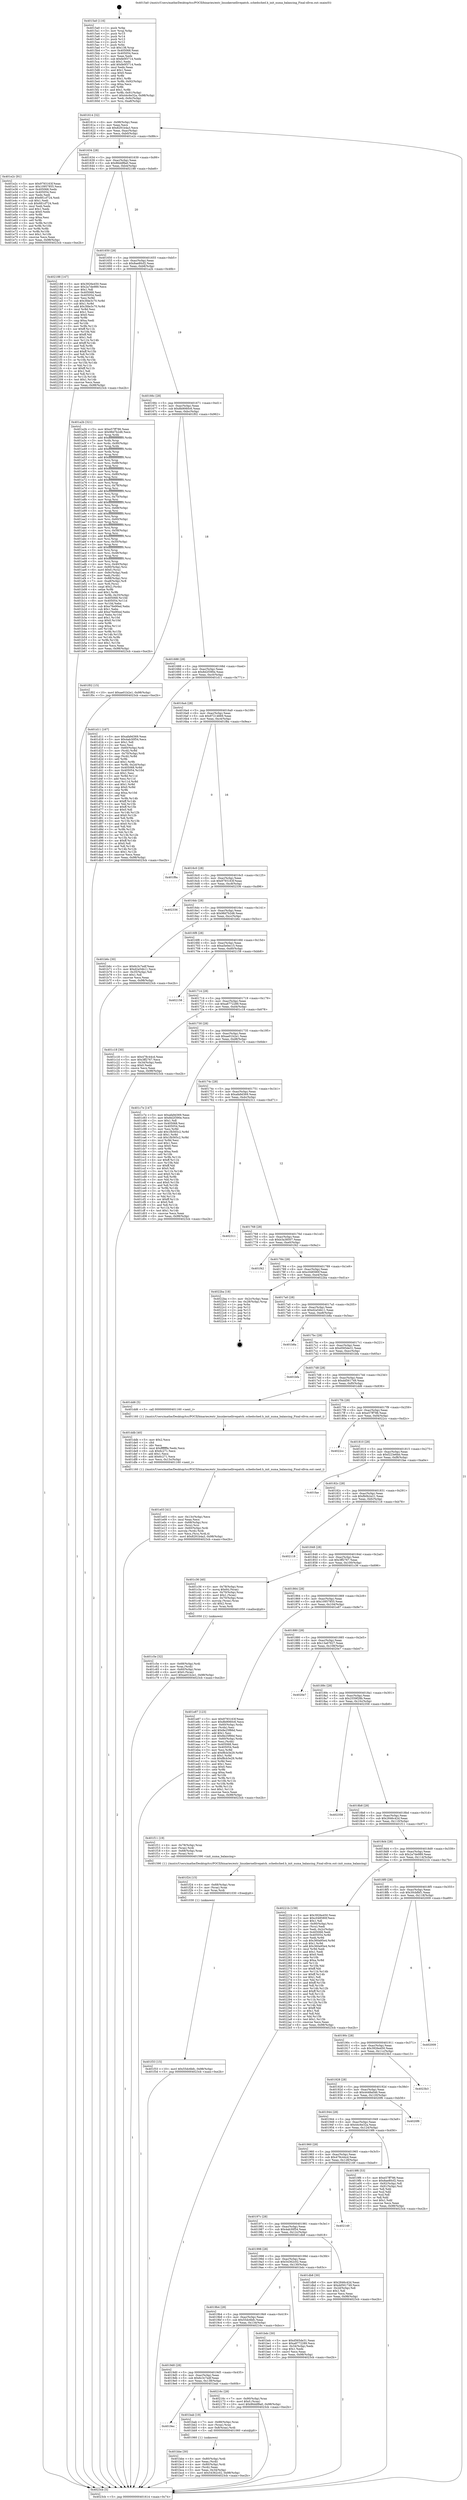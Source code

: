digraph "0x4015a0" {
  label = "0x4015a0 (/mnt/c/Users/mathe/Desktop/tcc/POCII/binaries/extr_linuxkernellivepatch..schedsched.h_init_numa_balancing_Final-ollvm.out::main(0))"
  labelloc = "t"
  node[shape=record]

  Entry [label="",width=0.3,height=0.3,shape=circle,fillcolor=black,style=filled]
  "0x401614" [label="{
     0x401614 [32]\l
     | [instrs]\l
     &nbsp;&nbsp;0x401614 \<+6\>: mov -0x98(%rbp),%eax\l
     &nbsp;&nbsp;0x40161a \<+2\>: mov %eax,%ecx\l
     &nbsp;&nbsp;0x40161c \<+6\>: sub $0x8291b4a3,%ecx\l
     &nbsp;&nbsp;0x401622 \<+6\>: mov %eax,-0xac(%rbp)\l
     &nbsp;&nbsp;0x401628 \<+6\>: mov %ecx,-0xb0(%rbp)\l
     &nbsp;&nbsp;0x40162e \<+6\>: je 0000000000401e2c \<main+0x88c\>\l
  }"]
  "0x401e2c" [label="{
     0x401e2c [91]\l
     | [instrs]\l
     &nbsp;&nbsp;0x401e2c \<+5\>: mov $0x9793163f,%eax\l
     &nbsp;&nbsp;0x401e31 \<+5\>: mov $0x10957855,%ecx\l
     &nbsp;&nbsp;0x401e36 \<+7\>: mov 0x405068,%edx\l
     &nbsp;&nbsp;0x401e3d \<+7\>: mov 0x405054,%esi\l
     &nbsp;&nbsp;0x401e44 \<+2\>: mov %edx,%edi\l
     &nbsp;&nbsp;0x401e46 \<+6\>: add $0x681cf724,%edi\l
     &nbsp;&nbsp;0x401e4c \<+3\>: sub $0x1,%edi\l
     &nbsp;&nbsp;0x401e4f \<+6\>: sub $0x681cf724,%edi\l
     &nbsp;&nbsp;0x401e55 \<+3\>: imul %edi,%edx\l
     &nbsp;&nbsp;0x401e58 \<+3\>: and $0x1,%edx\l
     &nbsp;&nbsp;0x401e5b \<+3\>: cmp $0x0,%edx\l
     &nbsp;&nbsp;0x401e5e \<+4\>: sete %r8b\l
     &nbsp;&nbsp;0x401e62 \<+3\>: cmp $0xa,%esi\l
     &nbsp;&nbsp;0x401e65 \<+4\>: setl %r9b\l
     &nbsp;&nbsp;0x401e69 \<+3\>: mov %r8b,%r10b\l
     &nbsp;&nbsp;0x401e6c \<+3\>: and %r9b,%r10b\l
     &nbsp;&nbsp;0x401e6f \<+3\>: xor %r9b,%r8b\l
     &nbsp;&nbsp;0x401e72 \<+3\>: or %r8b,%r10b\l
     &nbsp;&nbsp;0x401e75 \<+4\>: test $0x1,%r10b\l
     &nbsp;&nbsp;0x401e79 \<+3\>: cmovne %ecx,%eax\l
     &nbsp;&nbsp;0x401e7c \<+6\>: mov %eax,-0x98(%rbp)\l
     &nbsp;&nbsp;0x401e82 \<+5\>: jmp 00000000004023cb \<main+0xe2b\>\l
  }"]
  "0x401634" [label="{
     0x401634 [28]\l
     | [instrs]\l
     &nbsp;&nbsp;0x401634 \<+5\>: jmp 0000000000401639 \<main+0x99\>\l
     &nbsp;&nbsp;0x401639 \<+6\>: mov -0xac(%rbp),%eax\l
     &nbsp;&nbsp;0x40163f \<+5\>: sub $0x86ddf8a0,%eax\l
     &nbsp;&nbsp;0x401644 \<+6\>: mov %eax,-0xb4(%rbp)\l
     &nbsp;&nbsp;0x40164a \<+6\>: je 0000000000402188 \<main+0xbe8\>\l
  }"]
  Exit [label="",width=0.3,height=0.3,shape=circle,fillcolor=black,style=filled,peripheries=2]
  "0x402188" [label="{
     0x402188 [147]\l
     | [instrs]\l
     &nbsp;&nbsp;0x402188 \<+5\>: mov $0x3926e450,%eax\l
     &nbsp;&nbsp;0x40218d \<+5\>: mov $0x2a7de989,%ecx\l
     &nbsp;&nbsp;0x402192 \<+2\>: mov $0x1,%dl\l
     &nbsp;&nbsp;0x402194 \<+7\>: mov 0x405068,%esi\l
     &nbsp;&nbsp;0x40219b \<+7\>: mov 0x405054,%edi\l
     &nbsp;&nbsp;0x4021a2 \<+3\>: mov %esi,%r8d\l
     &nbsp;&nbsp;0x4021a5 \<+7\>: sub $0x3fde3c70,%r8d\l
     &nbsp;&nbsp;0x4021ac \<+4\>: sub $0x1,%r8d\l
     &nbsp;&nbsp;0x4021b0 \<+7\>: add $0x3fde3c70,%r8d\l
     &nbsp;&nbsp;0x4021b7 \<+4\>: imul %r8d,%esi\l
     &nbsp;&nbsp;0x4021bb \<+3\>: and $0x1,%esi\l
     &nbsp;&nbsp;0x4021be \<+3\>: cmp $0x0,%esi\l
     &nbsp;&nbsp;0x4021c1 \<+4\>: sete %r9b\l
     &nbsp;&nbsp;0x4021c5 \<+3\>: cmp $0xa,%edi\l
     &nbsp;&nbsp;0x4021c8 \<+4\>: setl %r10b\l
     &nbsp;&nbsp;0x4021cc \<+3\>: mov %r9b,%r11b\l
     &nbsp;&nbsp;0x4021cf \<+4\>: xor $0xff,%r11b\l
     &nbsp;&nbsp;0x4021d3 \<+3\>: mov %r10b,%bl\l
     &nbsp;&nbsp;0x4021d6 \<+3\>: xor $0xff,%bl\l
     &nbsp;&nbsp;0x4021d9 \<+3\>: xor $0x1,%dl\l
     &nbsp;&nbsp;0x4021dc \<+3\>: mov %r11b,%r14b\l
     &nbsp;&nbsp;0x4021df \<+4\>: and $0xff,%r14b\l
     &nbsp;&nbsp;0x4021e3 \<+3\>: and %dl,%r9b\l
     &nbsp;&nbsp;0x4021e6 \<+3\>: mov %bl,%r15b\l
     &nbsp;&nbsp;0x4021e9 \<+4\>: and $0xff,%r15b\l
     &nbsp;&nbsp;0x4021ed \<+3\>: and %dl,%r10b\l
     &nbsp;&nbsp;0x4021f0 \<+3\>: or %r9b,%r14b\l
     &nbsp;&nbsp;0x4021f3 \<+3\>: or %r10b,%r15b\l
     &nbsp;&nbsp;0x4021f6 \<+3\>: xor %r15b,%r14b\l
     &nbsp;&nbsp;0x4021f9 \<+3\>: or %bl,%r11b\l
     &nbsp;&nbsp;0x4021fc \<+4\>: xor $0xff,%r11b\l
     &nbsp;&nbsp;0x402200 \<+3\>: or $0x1,%dl\l
     &nbsp;&nbsp;0x402203 \<+3\>: and %dl,%r11b\l
     &nbsp;&nbsp;0x402206 \<+3\>: or %r11b,%r14b\l
     &nbsp;&nbsp;0x402209 \<+4\>: test $0x1,%r14b\l
     &nbsp;&nbsp;0x40220d \<+3\>: cmovne %ecx,%eax\l
     &nbsp;&nbsp;0x402210 \<+6\>: mov %eax,-0x98(%rbp)\l
     &nbsp;&nbsp;0x402216 \<+5\>: jmp 00000000004023cb \<main+0xe2b\>\l
  }"]
  "0x401650" [label="{
     0x401650 [28]\l
     | [instrs]\l
     &nbsp;&nbsp;0x401650 \<+5\>: jmp 0000000000401655 \<main+0xb5\>\l
     &nbsp;&nbsp;0x401655 \<+6\>: mov -0xac(%rbp),%eax\l
     &nbsp;&nbsp;0x40165b \<+5\>: sub $0x8ae80cf2,%eax\l
     &nbsp;&nbsp;0x401660 \<+6\>: mov %eax,-0xb8(%rbp)\l
     &nbsp;&nbsp;0x401666 \<+6\>: je 0000000000401a2b \<main+0x48b\>\l
  }"]
  "0x401f33" [label="{
     0x401f33 [15]\l
     | [instrs]\l
     &nbsp;&nbsp;0x401f33 \<+10\>: movl $0x55dc6bfc,-0x98(%rbp)\l
     &nbsp;&nbsp;0x401f3d \<+5\>: jmp 00000000004023cb \<main+0xe2b\>\l
  }"]
  "0x401a2b" [label="{
     0x401a2b [321]\l
     | [instrs]\l
     &nbsp;&nbsp;0x401a2b \<+5\>: mov $0xe57ff786,%eax\l
     &nbsp;&nbsp;0x401a30 \<+5\>: mov $0x98d7b2d6,%ecx\l
     &nbsp;&nbsp;0x401a35 \<+3\>: mov %rsp,%rdx\l
     &nbsp;&nbsp;0x401a38 \<+4\>: add $0xfffffffffffffff0,%rdx\l
     &nbsp;&nbsp;0x401a3c \<+3\>: mov %rdx,%rsp\l
     &nbsp;&nbsp;0x401a3f \<+7\>: mov %rdx,-0x90(%rbp)\l
     &nbsp;&nbsp;0x401a46 \<+3\>: mov %rsp,%rdx\l
     &nbsp;&nbsp;0x401a49 \<+4\>: add $0xfffffffffffffff0,%rdx\l
     &nbsp;&nbsp;0x401a4d \<+3\>: mov %rdx,%rsp\l
     &nbsp;&nbsp;0x401a50 \<+3\>: mov %rsp,%rsi\l
     &nbsp;&nbsp;0x401a53 \<+4\>: add $0xfffffffffffffff0,%rsi\l
     &nbsp;&nbsp;0x401a57 \<+3\>: mov %rsi,%rsp\l
     &nbsp;&nbsp;0x401a5a \<+7\>: mov %rsi,-0x88(%rbp)\l
     &nbsp;&nbsp;0x401a61 \<+3\>: mov %rsp,%rsi\l
     &nbsp;&nbsp;0x401a64 \<+4\>: add $0xfffffffffffffff0,%rsi\l
     &nbsp;&nbsp;0x401a68 \<+3\>: mov %rsi,%rsp\l
     &nbsp;&nbsp;0x401a6b \<+4\>: mov %rsi,-0x80(%rbp)\l
     &nbsp;&nbsp;0x401a6f \<+3\>: mov %rsp,%rsi\l
     &nbsp;&nbsp;0x401a72 \<+4\>: add $0xfffffffffffffff0,%rsi\l
     &nbsp;&nbsp;0x401a76 \<+3\>: mov %rsi,%rsp\l
     &nbsp;&nbsp;0x401a79 \<+4\>: mov %rsi,-0x78(%rbp)\l
     &nbsp;&nbsp;0x401a7d \<+3\>: mov %rsp,%rsi\l
     &nbsp;&nbsp;0x401a80 \<+4\>: add $0xfffffffffffffff0,%rsi\l
     &nbsp;&nbsp;0x401a84 \<+3\>: mov %rsi,%rsp\l
     &nbsp;&nbsp;0x401a87 \<+4\>: mov %rsi,-0x70(%rbp)\l
     &nbsp;&nbsp;0x401a8b \<+3\>: mov %rsp,%rsi\l
     &nbsp;&nbsp;0x401a8e \<+4\>: add $0xfffffffffffffff0,%rsi\l
     &nbsp;&nbsp;0x401a92 \<+3\>: mov %rsi,%rsp\l
     &nbsp;&nbsp;0x401a95 \<+4\>: mov %rsi,-0x68(%rbp)\l
     &nbsp;&nbsp;0x401a99 \<+3\>: mov %rsp,%rsi\l
     &nbsp;&nbsp;0x401a9c \<+4\>: add $0xfffffffffffffff0,%rsi\l
     &nbsp;&nbsp;0x401aa0 \<+3\>: mov %rsi,%rsp\l
     &nbsp;&nbsp;0x401aa3 \<+4\>: mov %rsi,-0x60(%rbp)\l
     &nbsp;&nbsp;0x401aa7 \<+3\>: mov %rsp,%rsi\l
     &nbsp;&nbsp;0x401aaa \<+4\>: add $0xfffffffffffffff0,%rsi\l
     &nbsp;&nbsp;0x401aae \<+3\>: mov %rsi,%rsp\l
     &nbsp;&nbsp;0x401ab1 \<+4\>: mov %rsi,-0x58(%rbp)\l
     &nbsp;&nbsp;0x401ab5 \<+3\>: mov %rsp,%rsi\l
     &nbsp;&nbsp;0x401ab8 \<+4\>: add $0xfffffffffffffff0,%rsi\l
     &nbsp;&nbsp;0x401abc \<+3\>: mov %rsi,%rsp\l
     &nbsp;&nbsp;0x401abf \<+4\>: mov %rsi,-0x50(%rbp)\l
     &nbsp;&nbsp;0x401ac3 \<+3\>: mov %rsp,%rsi\l
     &nbsp;&nbsp;0x401ac6 \<+4\>: add $0xfffffffffffffff0,%rsi\l
     &nbsp;&nbsp;0x401aca \<+3\>: mov %rsi,%rsp\l
     &nbsp;&nbsp;0x401acd \<+4\>: mov %rsi,-0x48(%rbp)\l
     &nbsp;&nbsp;0x401ad1 \<+3\>: mov %rsp,%rsi\l
     &nbsp;&nbsp;0x401ad4 \<+4\>: add $0xfffffffffffffff0,%rsi\l
     &nbsp;&nbsp;0x401ad8 \<+3\>: mov %rsi,%rsp\l
     &nbsp;&nbsp;0x401adb \<+4\>: mov %rsi,-0x40(%rbp)\l
     &nbsp;&nbsp;0x401adf \<+7\>: mov -0x90(%rbp),%rsi\l
     &nbsp;&nbsp;0x401ae6 \<+6\>: movl $0x0,(%rsi)\l
     &nbsp;&nbsp;0x401aec \<+6\>: mov -0x9c(%rbp),%edi\l
     &nbsp;&nbsp;0x401af2 \<+2\>: mov %edi,(%rdx)\l
     &nbsp;&nbsp;0x401af4 \<+7\>: mov -0x88(%rbp),%rsi\l
     &nbsp;&nbsp;0x401afb \<+7\>: mov -0xa8(%rbp),%r8\l
     &nbsp;&nbsp;0x401b02 \<+3\>: mov %r8,(%rsi)\l
     &nbsp;&nbsp;0x401b05 \<+3\>: cmpl $0x2,(%rdx)\l
     &nbsp;&nbsp;0x401b08 \<+4\>: setne %r9b\l
     &nbsp;&nbsp;0x401b0c \<+4\>: and $0x1,%r9b\l
     &nbsp;&nbsp;0x401b10 \<+4\>: mov %r9b,-0x35(%rbp)\l
     &nbsp;&nbsp;0x401b14 \<+8\>: mov 0x405068,%r10d\l
     &nbsp;&nbsp;0x401b1c \<+8\>: mov 0x405054,%r11d\l
     &nbsp;&nbsp;0x401b24 \<+3\>: mov %r10d,%ebx\l
     &nbsp;&nbsp;0x401b27 \<+6\>: sub $0xe76e90ed,%ebx\l
     &nbsp;&nbsp;0x401b2d \<+3\>: sub $0x1,%ebx\l
     &nbsp;&nbsp;0x401b30 \<+6\>: add $0xe76e90ed,%ebx\l
     &nbsp;&nbsp;0x401b36 \<+4\>: imul %ebx,%r10d\l
     &nbsp;&nbsp;0x401b3a \<+4\>: and $0x1,%r10d\l
     &nbsp;&nbsp;0x401b3e \<+4\>: cmp $0x0,%r10d\l
     &nbsp;&nbsp;0x401b42 \<+4\>: sete %r9b\l
     &nbsp;&nbsp;0x401b46 \<+4\>: cmp $0xa,%r11d\l
     &nbsp;&nbsp;0x401b4a \<+4\>: setl %r14b\l
     &nbsp;&nbsp;0x401b4e \<+3\>: mov %r9b,%r15b\l
     &nbsp;&nbsp;0x401b51 \<+3\>: and %r14b,%r15b\l
     &nbsp;&nbsp;0x401b54 \<+3\>: xor %r14b,%r9b\l
     &nbsp;&nbsp;0x401b57 \<+3\>: or %r9b,%r15b\l
     &nbsp;&nbsp;0x401b5a \<+4\>: test $0x1,%r15b\l
     &nbsp;&nbsp;0x401b5e \<+3\>: cmovne %ecx,%eax\l
     &nbsp;&nbsp;0x401b61 \<+6\>: mov %eax,-0x98(%rbp)\l
     &nbsp;&nbsp;0x401b67 \<+5\>: jmp 00000000004023cb \<main+0xe2b\>\l
  }"]
  "0x40166c" [label="{
     0x40166c [28]\l
     | [instrs]\l
     &nbsp;&nbsp;0x40166c \<+5\>: jmp 0000000000401671 \<main+0xd1\>\l
     &nbsp;&nbsp;0x401671 \<+6\>: mov -0xac(%rbp),%eax\l
     &nbsp;&nbsp;0x401677 \<+5\>: sub $0x8b9060c6,%eax\l
     &nbsp;&nbsp;0x40167c \<+6\>: mov %eax,-0xbc(%rbp)\l
     &nbsp;&nbsp;0x401682 \<+6\>: je 0000000000401f02 \<main+0x962\>\l
  }"]
  "0x401f24" [label="{
     0x401f24 [15]\l
     | [instrs]\l
     &nbsp;&nbsp;0x401f24 \<+4\>: mov -0x68(%rbp),%rax\l
     &nbsp;&nbsp;0x401f28 \<+3\>: mov (%rax),%rax\l
     &nbsp;&nbsp;0x401f2b \<+3\>: mov %rax,%rdi\l
     &nbsp;&nbsp;0x401f2e \<+5\>: call 0000000000401030 \<free@plt\>\l
     | [calls]\l
     &nbsp;&nbsp;0x401030 \{1\} (unknown)\l
  }"]
  "0x401f02" [label="{
     0x401f02 [15]\l
     | [instrs]\l
     &nbsp;&nbsp;0x401f02 \<+10\>: movl $0xae01b2e1,-0x98(%rbp)\l
     &nbsp;&nbsp;0x401f0c \<+5\>: jmp 00000000004023cb \<main+0xe2b\>\l
  }"]
  "0x401688" [label="{
     0x401688 [28]\l
     | [instrs]\l
     &nbsp;&nbsp;0x401688 \<+5\>: jmp 000000000040168d \<main+0xed\>\l
     &nbsp;&nbsp;0x40168d \<+6\>: mov -0xac(%rbp),%eax\l
     &nbsp;&nbsp;0x401693 \<+5\>: sub $0x8d2f390e,%eax\l
     &nbsp;&nbsp;0x401698 \<+6\>: mov %eax,-0xc0(%rbp)\l
     &nbsp;&nbsp;0x40169e \<+6\>: je 0000000000401d11 \<main+0x771\>\l
  }"]
  "0x401e03" [label="{
     0x401e03 [41]\l
     | [instrs]\l
     &nbsp;&nbsp;0x401e03 \<+6\>: mov -0x13c(%rbp),%ecx\l
     &nbsp;&nbsp;0x401e09 \<+3\>: imul %eax,%ecx\l
     &nbsp;&nbsp;0x401e0c \<+4\>: mov -0x68(%rbp),%rsi\l
     &nbsp;&nbsp;0x401e10 \<+3\>: mov (%rsi),%rsi\l
     &nbsp;&nbsp;0x401e13 \<+4\>: mov -0x60(%rbp),%rdi\l
     &nbsp;&nbsp;0x401e17 \<+3\>: movslq (%rdi),%rdi\l
     &nbsp;&nbsp;0x401e1a \<+3\>: mov %ecx,(%rsi,%rdi,4)\l
     &nbsp;&nbsp;0x401e1d \<+10\>: movl $0x8291b4a3,-0x98(%rbp)\l
     &nbsp;&nbsp;0x401e27 \<+5\>: jmp 00000000004023cb \<main+0xe2b\>\l
  }"]
  "0x401d11" [label="{
     0x401d11 [167]\l
     | [instrs]\l
     &nbsp;&nbsp;0x401d11 \<+5\>: mov $0xafa9d369,%eax\l
     &nbsp;&nbsp;0x401d16 \<+5\>: mov $0x4ab30f54,%ecx\l
     &nbsp;&nbsp;0x401d1b \<+2\>: mov $0x1,%dl\l
     &nbsp;&nbsp;0x401d1d \<+2\>: xor %esi,%esi\l
     &nbsp;&nbsp;0x401d1f \<+4\>: mov -0x60(%rbp),%rdi\l
     &nbsp;&nbsp;0x401d23 \<+3\>: mov (%rdi),%r8d\l
     &nbsp;&nbsp;0x401d26 \<+4\>: mov -0x70(%rbp),%rdi\l
     &nbsp;&nbsp;0x401d2a \<+3\>: cmp (%rdi),%r8d\l
     &nbsp;&nbsp;0x401d2d \<+4\>: setl %r9b\l
     &nbsp;&nbsp;0x401d31 \<+4\>: and $0x1,%r9b\l
     &nbsp;&nbsp;0x401d35 \<+4\>: mov %r9b,-0x2d(%rbp)\l
     &nbsp;&nbsp;0x401d39 \<+8\>: mov 0x405068,%r8d\l
     &nbsp;&nbsp;0x401d41 \<+8\>: mov 0x405054,%r10d\l
     &nbsp;&nbsp;0x401d49 \<+3\>: sub $0x1,%esi\l
     &nbsp;&nbsp;0x401d4c \<+3\>: mov %r8d,%r11d\l
     &nbsp;&nbsp;0x401d4f \<+3\>: add %esi,%r11d\l
     &nbsp;&nbsp;0x401d52 \<+4\>: imul %r11d,%r8d\l
     &nbsp;&nbsp;0x401d56 \<+4\>: and $0x1,%r8d\l
     &nbsp;&nbsp;0x401d5a \<+4\>: cmp $0x0,%r8d\l
     &nbsp;&nbsp;0x401d5e \<+4\>: sete %r9b\l
     &nbsp;&nbsp;0x401d62 \<+4\>: cmp $0xa,%r10d\l
     &nbsp;&nbsp;0x401d66 \<+3\>: setl %bl\l
     &nbsp;&nbsp;0x401d69 \<+3\>: mov %r9b,%r14b\l
     &nbsp;&nbsp;0x401d6c \<+4\>: xor $0xff,%r14b\l
     &nbsp;&nbsp;0x401d70 \<+3\>: mov %bl,%r15b\l
     &nbsp;&nbsp;0x401d73 \<+4\>: xor $0xff,%r15b\l
     &nbsp;&nbsp;0x401d77 \<+3\>: xor $0x0,%dl\l
     &nbsp;&nbsp;0x401d7a \<+3\>: mov %r14b,%r12b\l
     &nbsp;&nbsp;0x401d7d \<+4\>: and $0x0,%r12b\l
     &nbsp;&nbsp;0x401d81 \<+3\>: and %dl,%r9b\l
     &nbsp;&nbsp;0x401d84 \<+3\>: mov %r15b,%r13b\l
     &nbsp;&nbsp;0x401d87 \<+4\>: and $0x0,%r13b\l
     &nbsp;&nbsp;0x401d8b \<+2\>: and %dl,%bl\l
     &nbsp;&nbsp;0x401d8d \<+3\>: or %r9b,%r12b\l
     &nbsp;&nbsp;0x401d90 \<+3\>: or %bl,%r13b\l
     &nbsp;&nbsp;0x401d93 \<+3\>: xor %r13b,%r12b\l
     &nbsp;&nbsp;0x401d96 \<+3\>: or %r15b,%r14b\l
     &nbsp;&nbsp;0x401d99 \<+4\>: xor $0xff,%r14b\l
     &nbsp;&nbsp;0x401d9d \<+3\>: or $0x0,%dl\l
     &nbsp;&nbsp;0x401da0 \<+3\>: and %dl,%r14b\l
     &nbsp;&nbsp;0x401da3 \<+3\>: or %r14b,%r12b\l
     &nbsp;&nbsp;0x401da6 \<+4\>: test $0x1,%r12b\l
     &nbsp;&nbsp;0x401daa \<+3\>: cmovne %ecx,%eax\l
     &nbsp;&nbsp;0x401dad \<+6\>: mov %eax,-0x98(%rbp)\l
     &nbsp;&nbsp;0x401db3 \<+5\>: jmp 00000000004023cb \<main+0xe2b\>\l
  }"]
  "0x4016a4" [label="{
     0x4016a4 [28]\l
     | [instrs]\l
     &nbsp;&nbsp;0x4016a4 \<+5\>: jmp 00000000004016a9 \<main+0x109\>\l
     &nbsp;&nbsp;0x4016a9 \<+6\>: mov -0xac(%rbp),%eax\l
     &nbsp;&nbsp;0x4016af \<+5\>: sub $0x97214669,%eax\l
     &nbsp;&nbsp;0x4016b4 \<+6\>: mov %eax,-0xc4(%rbp)\l
     &nbsp;&nbsp;0x4016ba \<+6\>: je 0000000000401f8a \<main+0x9ea\>\l
  }"]
  "0x401ddb" [label="{
     0x401ddb [40]\l
     | [instrs]\l
     &nbsp;&nbsp;0x401ddb \<+5\>: mov $0x2,%ecx\l
     &nbsp;&nbsp;0x401de0 \<+1\>: cltd\l
     &nbsp;&nbsp;0x401de1 \<+2\>: idiv %ecx\l
     &nbsp;&nbsp;0x401de3 \<+6\>: imul $0xfffffffe,%edx,%ecx\l
     &nbsp;&nbsp;0x401de9 \<+6\>: sub $0x6c271,%ecx\l
     &nbsp;&nbsp;0x401def \<+3\>: add $0x1,%ecx\l
     &nbsp;&nbsp;0x401df2 \<+6\>: add $0x6c271,%ecx\l
     &nbsp;&nbsp;0x401df8 \<+6\>: mov %ecx,-0x13c(%rbp)\l
     &nbsp;&nbsp;0x401dfe \<+5\>: call 0000000000401160 \<next_i\>\l
     | [calls]\l
     &nbsp;&nbsp;0x401160 \{1\} (/mnt/c/Users/mathe/Desktop/tcc/POCII/binaries/extr_linuxkernellivepatch..schedsched.h_init_numa_balancing_Final-ollvm.out::next_i)\l
  }"]
  "0x401f8a" [label="{
     0x401f8a\l
  }", style=dashed]
  "0x4016c0" [label="{
     0x4016c0 [28]\l
     | [instrs]\l
     &nbsp;&nbsp;0x4016c0 \<+5\>: jmp 00000000004016c5 \<main+0x125\>\l
     &nbsp;&nbsp;0x4016c5 \<+6\>: mov -0xac(%rbp),%eax\l
     &nbsp;&nbsp;0x4016cb \<+5\>: sub $0x9793163f,%eax\l
     &nbsp;&nbsp;0x4016d0 \<+6\>: mov %eax,-0xc8(%rbp)\l
     &nbsp;&nbsp;0x4016d6 \<+6\>: je 0000000000402336 \<main+0xd96\>\l
  }"]
  "0x401c5e" [label="{
     0x401c5e [32]\l
     | [instrs]\l
     &nbsp;&nbsp;0x401c5e \<+4\>: mov -0x68(%rbp),%rdi\l
     &nbsp;&nbsp;0x401c62 \<+3\>: mov %rax,(%rdi)\l
     &nbsp;&nbsp;0x401c65 \<+4\>: mov -0x60(%rbp),%rax\l
     &nbsp;&nbsp;0x401c69 \<+6\>: movl $0x0,(%rax)\l
     &nbsp;&nbsp;0x401c6f \<+10\>: movl $0xae01b2e1,-0x98(%rbp)\l
     &nbsp;&nbsp;0x401c79 \<+5\>: jmp 00000000004023cb \<main+0xe2b\>\l
  }"]
  "0x402336" [label="{
     0x402336\l
  }", style=dashed]
  "0x4016dc" [label="{
     0x4016dc [28]\l
     | [instrs]\l
     &nbsp;&nbsp;0x4016dc \<+5\>: jmp 00000000004016e1 \<main+0x141\>\l
     &nbsp;&nbsp;0x4016e1 \<+6\>: mov -0xac(%rbp),%eax\l
     &nbsp;&nbsp;0x4016e7 \<+5\>: sub $0x98d7b2d6,%eax\l
     &nbsp;&nbsp;0x4016ec \<+6\>: mov %eax,-0xcc(%rbp)\l
     &nbsp;&nbsp;0x4016f2 \<+6\>: je 0000000000401b6c \<main+0x5cc\>\l
  }"]
  "0x401bbe" [label="{
     0x401bbe [30]\l
     | [instrs]\l
     &nbsp;&nbsp;0x401bbe \<+4\>: mov -0x80(%rbp),%rdi\l
     &nbsp;&nbsp;0x401bc2 \<+2\>: mov %eax,(%rdi)\l
     &nbsp;&nbsp;0x401bc4 \<+4\>: mov -0x80(%rbp),%rdi\l
     &nbsp;&nbsp;0x401bc8 \<+2\>: mov (%rdi),%eax\l
     &nbsp;&nbsp;0x401bca \<+3\>: mov %eax,-0x34(%rbp)\l
     &nbsp;&nbsp;0x401bcd \<+10\>: movl $0x54362c02,-0x98(%rbp)\l
     &nbsp;&nbsp;0x401bd7 \<+5\>: jmp 00000000004023cb \<main+0xe2b\>\l
  }"]
  "0x401b6c" [label="{
     0x401b6c [30]\l
     | [instrs]\l
     &nbsp;&nbsp;0x401b6c \<+5\>: mov $0x6c3c7edf,%eax\l
     &nbsp;&nbsp;0x401b71 \<+5\>: mov $0xd2a54b11,%ecx\l
     &nbsp;&nbsp;0x401b76 \<+3\>: mov -0x35(%rbp),%dl\l
     &nbsp;&nbsp;0x401b79 \<+3\>: test $0x1,%dl\l
     &nbsp;&nbsp;0x401b7c \<+3\>: cmovne %ecx,%eax\l
     &nbsp;&nbsp;0x401b7f \<+6\>: mov %eax,-0x98(%rbp)\l
     &nbsp;&nbsp;0x401b85 \<+5\>: jmp 00000000004023cb \<main+0xe2b\>\l
  }"]
  "0x4016f8" [label="{
     0x4016f8 [28]\l
     | [instrs]\l
     &nbsp;&nbsp;0x4016f8 \<+5\>: jmp 00000000004016fd \<main+0x15d\>\l
     &nbsp;&nbsp;0x4016fd \<+6\>: mov -0xac(%rbp),%eax\l
     &nbsp;&nbsp;0x401703 \<+5\>: sub $0xa5e0ec15,%eax\l
     &nbsp;&nbsp;0x401708 \<+6\>: mov %eax,-0xd0(%rbp)\l
     &nbsp;&nbsp;0x40170e \<+6\>: je 0000000000402158 \<main+0xbb8\>\l
  }"]
  "0x4019ec" [label="{
     0x4019ec\l
  }", style=dashed]
  "0x402158" [label="{
     0x402158\l
  }", style=dashed]
  "0x401714" [label="{
     0x401714 [28]\l
     | [instrs]\l
     &nbsp;&nbsp;0x401714 \<+5\>: jmp 0000000000401719 \<main+0x179\>\l
     &nbsp;&nbsp;0x401719 \<+6\>: mov -0xac(%rbp),%eax\l
     &nbsp;&nbsp;0x40171f \<+5\>: sub $0xa8772289,%eax\l
     &nbsp;&nbsp;0x401724 \<+6\>: mov %eax,-0xd4(%rbp)\l
     &nbsp;&nbsp;0x40172a \<+6\>: je 0000000000401c18 \<main+0x678\>\l
  }"]
  "0x401bab" [label="{
     0x401bab [19]\l
     | [instrs]\l
     &nbsp;&nbsp;0x401bab \<+7\>: mov -0x88(%rbp),%rax\l
     &nbsp;&nbsp;0x401bb2 \<+3\>: mov (%rax),%rax\l
     &nbsp;&nbsp;0x401bb5 \<+4\>: mov 0x8(%rax),%rdi\l
     &nbsp;&nbsp;0x401bb9 \<+5\>: call 0000000000401060 \<atoi@plt\>\l
     | [calls]\l
     &nbsp;&nbsp;0x401060 \{1\} (unknown)\l
  }"]
  "0x401c18" [label="{
     0x401c18 [30]\l
     | [instrs]\l
     &nbsp;&nbsp;0x401c18 \<+5\>: mov $0x478c44cd,%eax\l
     &nbsp;&nbsp;0x401c1d \<+5\>: mov $0x3ff2767,%ecx\l
     &nbsp;&nbsp;0x401c22 \<+3\>: mov -0x34(%rbp),%edx\l
     &nbsp;&nbsp;0x401c25 \<+3\>: cmp $0x0,%edx\l
     &nbsp;&nbsp;0x401c28 \<+3\>: cmove %ecx,%eax\l
     &nbsp;&nbsp;0x401c2b \<+6\>: mov %eax,-0x98(%rbp)\l
     &nbsp;&nbsp;0x401c31 \<+5\>: jmp 00000000004023cb \<main+0xe2b\>\l
  }"]
  "0x401730" [label="{
     0x401730 [28]\l
     | [instrs]\l
     &nbsp;&nbsp;0x401730 \<+5\>: jmp 0000000000401735 \<main+0x195\>\l
     &nbsp;&nbsp;0x401735 \<+6\>: mov -0xac(%rbp),%eax\l
     &nbsp;&nbsp;0x40173b \<+5\>: sub $0xae01b2e1,%eax\l
     &nbsp;&nbsp;0x401740 \<+6\>: mov %eax,-0xd8(%rbp)\l
     &nbsp;&nbsp;0x401746 \<+6\>: je 0000000000401c7e \<main+0x6de\>\l
  }"]
  "0x4019d0" [label="{
     0x4019d0 [28]\l
     | [instrs]\l
     &nbsp;&nbsp;0x4019d0 \<+5\>: jmp 00000000004019d5 \<main+0x435\>\l
     &nbsp;&nbsp;0x4019d5 \<+6\>: mov -0xac(%rbp),%eax\l
     &nbsp;&nbsp;0x4019db \<+5\>: sub $0x6c3c7edf,%eax\l
     &nbsp;&nbsp;0x4019e0 \<+6\>: mov %eax,-0x138(%rbp)\l
     &nbsp;&nbsp;0x4019e6 \<+6\>: je 0000000000401bab \<main+0x60b\>\l
  }"]
  "0x401c7e" [label="{
     0x401c7e [147]\l
     | [instrs]\l
     &nbsp;&nbsp;0x401c7e \<+5\>: mov $0xafa9d369,%eax\l
     &nbsp;&nbsp;0x401c83 \<+5\>: mov $0x8d2f390e,%ecx\l
     &nbsp;&nbsp;0x401c88 \<+2\>: mov $0x1,%dl\l
     &nbsp;&nbsp;0x401c8a \<+7\>: mov 0x405068,%esi\l
     &nbsp;&nbsp;0x401c91 \<+7\>: mov 0x405054,%edi\l
     &nbsp;&nbsp;0x401c98 \<+3\>: mov %esi,%r8d\l
     &nbsp;&nbsp;0x401c9b \<+7\>: add $0x1fb565c2,%r8d\l
     &nbsp;&nbsp;0x401ca2 \<+4\>: sub $0x1,%r8d\l
     &nbsp;&nbsp;0x401ca6 \<+7\>: sub $0x1fb565c2,%r8d\l
     &nbsp;&nbsp;0x401cad \<+4\>: imul %r8d,%esi\l
     &nbsp;&nbsp;0x401cb1 \<+3\>: and $0x1,%esi\l
     &nbsp;&nbsp;0x401cb4 \<+3\>: cmp $0x0,%esi\l
     &nbsp;&nbsp;0x401cb7 \<+4\>: sete %r9b\l
     &nbsp;&nbsp;0x401cbb \<+3\>: cmp $0xa,%edi\l
     &nbsp;&nbsp;0x401cbe \<+4\>: setl %r10b\l
     &nbsp;&nbsp;0x401cc2 \<+3\>: mov %r9b,%r11b\l
     &nbsp;&nbsp;0x401cc5 \<+4\>: xor $0xff,%r11b\l
     &nbsp;&nbsp;0x401cc9 \<+3\>: mov %r10b,%bl\l
     &nbsp;&nbsp;0x401ccc \<+3\>: xor $0xff,%bl\l
     &nbsp;&nbsp;0x401ccf \<+3\>: xor $0x0,%dl\l
     &nbsp;&nbsp;0x401cd2 \<+3\>: mov %r11b,%r14b\l
     &nbsp;&nbsp;0x401cd5 \<+4\>: and $0x0,%r14b\l
     &nbsp;&nbsp;0x401cd9 \<+3\>: and %dl,%r9b\l
     &nbsp;&nbsp;0x401cdc \<+3\>: mov %bl,%r15b\l
     &nbsp;&nbsp;0x401cdf \<+4\>: and $0x0,%r15b\l
     &nbsp;&nbsp;0x401ce3 \<+3\>: and %dl,%r10b\l
     &nbsp;&nbsp;0x401ce6 \<+3\>: or %r9b,%r14b\l
     &nbsp;&nbsp;0x401ce9 \<+3\>: or %r10b,%r15b\l
     &nbsp;&nbsp;0x401cec \<+3\>: xor %r15b,%r14b\l
     &nbsp;&nbsp;0x401cef \<+3\>: or %bl,%r11b\l
     &nbsp;&nbsp;0x401cf2 \<+4\>: xor $0xff,%r11b\l
     &nbsp;&nbsp;0x401cf6 \<+3\>: or $0x0,%dl\l
     &nbsp;&nbsp;0x401cf9 \<+3\>: and %dl,%r11b\l
     &nbsp;&nbsp;0x401cfc \<+3\>: or %r11b,%r14b\l
     &nbsp;&nbsp;0x401cff \<+4\>: test $0x1,%r14b\l
     &nbsp;&nbsp;0x401d03 \<+3\>: cmovne %ecx,%eax\l
     &nbsp;&nbsp;0x401d06 \<+6\>: mov %eax,-0x98(%rbp)\l
     &nbsp;&nbsp;0x401d0c \<+5\>: jmp 00000000004023cb \<main+0xe2b\>\l
  }"]
  "0x40174c" [label="{
     0x40174c [28]\l
     | [instrs]\l
     &nbsp;&nbsp;0x40174c \<+5\>: jmp 0000000000401751 \<main+0x1b1\>\l
     &nbsp;&nbsp;0x401751 \<+6\>: mov -0xac(%rbp),%eax\l
     &nbsp;&nbsp;0x401757 \<+5\>: sub $0xafa9d369,%eax\l
     &nbsp;&nbsp;0x40175c \<+6\>: mov %eax,-0xdc(%rbp)\l
     &nbsp;&nbsp;0x401762 \<+6\>: je 0000000000402311 \<main+0xd71\>\l
  }"]
  "0x40216c" [label="{
     0x40216c [28]\l
     | [instrs]\l
     &nbsp;&nbsp;0x40216c \<+7\>: mov -0x90(%rbp),%rax\l
     &nbsp;&nbsp;0x402173 \<+6\>: movl $0x0,(%rax)\l
     &nbsp;&nbsp;0x402179 \<+10\>: movl $0x86ddf8a0,-0x98(%rbp)\l
     &nbsp;&nbsp;0x402183 \<+5\>: jmp 00000000004023cb \<main+0xe2b\>\l
  }"]
  "0x402311" [label="{
     0x402311\l
  }", style=dashed]
  "0x401768" [label="{
     0x401768 [28]\l
     | [instrs]\l
     &nbsp;&nbsp;0x401768 \<+5\>: jmp 000000000040176d \<main+0x1cd\>\l
     &nbsp;&nbsp;0x40176d \<+6\>: mov -0xac(%rbp),%eax\l
     &nbsp;&nbsp;0x401773 \<+5\>: sub $0xb3a38507,%eax\l
     &nbsp;&nbsp;0x401778 \<+6\>: mov %eax,-0xe0(%rbp)\l
     &nbsp;&nbsp;0x40177e \<+6\>: je 0000000000401f42 \<main+0x9a2\>\l
  }"]
  "0x4019b4" [label="{
     0x4019b4 [28]\l
     | [instrs]\l
     &nbsp;&nbsp;0x4019b4 \<+5\>: jmp 00000000004019b9 \<main+0x419\>\l
     &nbsp;&nbsp;0x4019b9 \<+6\>: mov -0xac(%rbp),%eax\l
     &nbsp;&nbsp;0x4019bf \<+5\>: sub $0x55dc6bfc,%eax\l
     &nbsp;&nbsp;0x4019c4 \<+6\>: mov %eax,-0x134(%rbp)\l
     &nbsp;&nbsp;0x4019ca \<+6\>: je 000000000040216c \<main+0xbcc\>\l
  }"]
  "0x401f42" [label="{
     0x401f42\l
  }", style=dashed]
  "0x401784" [label="{
     0x401784 [28]\l
     | [instrs]\l
     &nbsp;&nbsp;0x401784 \<+5\>: jmp 0000000000401789 \<main+0x1e9\>\l
     &nbsp;&nbsp;0x401789 \<+6\>: mov -0xac(%rbp),%eax\l
     &nbsp;&nbsp;0x40178f \<+5\>: sub $0xc048580f,%eax\l
     &nbsp;&nbsp;0x401794 \<+6\>: mov %eax,-0xe4(%rbp)\l
     &nbsp;&nbsp;0x40179a \<+6\>: je 00000000004022ba \<main+0xd1a\>\l
  }"]
  "0x401bdc" [label="{
     0x401bdc [30]\l
     | [instrs]\l
     &nbsp;&nbsp;0x401bdc \<+5\>: mov $0xd565de31,%eax\l
     &nbsp;&nbsp;0x401be1 \<+5\>: mov $0xa8772289,%ecx\l
     &nbsp;&nbsp;0x401be6 \<+3\>: mov -0x34(%rbp),%edx\l
     &nbsp;&nbsp;0x401be9 \<+3\>: cmp $0x1,%edx\l
     &nbsp;&nbsp;0x401bec \<+3\>: cmovl %ecx,%eax\l
     &nbsp;&nbsp;0x401bef \<+6\>: mov %eax,-0x98(%rbp)\l
     &nbsp;&nbsp;0x401bf5 \<+5\>: jmp 00000000004023cb \<main+0xe2b\>\l
  }"]
  "0x4022ba" [label="{
     0x4022ba [18]\l
     | [instrs]\l
     &nbsp;&nbsp;0x4022ba \<+3\>: mov -0x2c(%rbp),%eax\l
     &nbsp;&nbsp;0x4022bd \<+4\>: lea -0x28(%rbp),%rsp\l
     &nbsp;&nbsp;0x4022c1 \<+1\>: pop %rbx\l
     &nbsp;&nbsp;0x4022c2 \<+2\>: pop %r12\l
     &nbsp;&nbsp;0x4022c4 \<+2\>: pop %r13\l
     &nbsp;&nbsp;0x4022c6 \<+2\>: pop %r14\l
     &nbsp;&nbsp;0x4022c8 \<+2\>: pop %r15\l
     &nbsp;&nbsp;0x4022ca \<+1\>: pop %rbp\l
     &nbsp;&nbsp;0x4022cb \<+1\>: ret\l
  }"]
  "0x4017a0" [label="{
     0x4017a0 [28]\l
     | [instrs]\l
     &nbsp;&nbsp;0x4017a0 \<+5\>: jmp 00000000004017a5 \<main+0x205\>\l
     &nbsp;&nbsp;0x4017a5 \<+6\>: mov -0xac(%rbp),%eax\l
     &nbsp;&nbsp;0x4017ab \<+5\>: sub $0xd2a54b11,%eax\l
     &nbsp;&nbsp;0x4017b0 \<+6\>: mov %eax,-0xe8(%rbp)\l
     &nbsp;&nbsp;0x4017b6 \<+6\>: je 0000000000401b8a \<main+0x5ea\>\l
  }"]
  "0x401998" [label="{
     0x401998 [28]\l
     | [instrs]\l
     &nbsp;&nbsp;0x401998 \<+5\>: jmp 000000000040199d \<main+0x3fd\>\l
     &nbsp;&nbsp;0x40199d \<+6\>: mov -0xac(%rbp),%eax\l
     &nbsp;&nbsp;0x4019a3 \<+5\>: sub $0x54362c02,%eax\l
     &nbsp;&nbsp;0x4019a8 \<+6\>: mov %eax,-0x130(%rbp)\l
     &nbsp;&nbsp;0x4019ae \<+6\>: je 0000000000401bdc \<main+0x63c\>\l
  }"]
  "0x401b8a" [label="{
     0x401b8a\l
  }", style=dashed]
  "0x4017bc" [label="{
     0x4017bc [28]\l
     | [instrs]\l
     &nbsp;&nbsp;0x4017bc \<+5\>: jmp 00000000004017c1 \<main+0x221\>\l
     &nbsp;&nbsp;0x4017c1 \<+6\>: mov -0xac(%rbp),%eax\l
     &nbsp;&nbsp;0x4017c7 \<+5\>: sub $0xd565de31,%eax\l
     &nbsp;&nbsp;0x4017cc \<+6\>: mov %eax,-0xec(%rbp)\l
     &nbsp;&nbsp;0x4017d2 \<+6\>: je 0000000000401bfa \<main+0x65a\>\l
  }"]
  "0x401db8" [label="{
     0x401db8 [30]\l
     | [instrs]\l
     &nbsp;&nbsp;0x401db8 \<+5\>: mov $0x2846c42d,%eax\l
     &nbsp;&nbsp;0x401dbd \<+5\>: mov $0xdd561749,%ecx\l
     &nbsp;&nbsp;0x401dc2 \<+3\>: mov -0x2d(%rbp),%dl\l
     &nbsp;&nbsp;0x401dc5 \<+3\>: test $0x1,%dl\l
     &nbsp;&nbsp;0x401dc8 \<+3\>: cmovne %ecx,%eax\l
     &nbsp;&nbsp;0x401dcb \<+6\>: mov %eax,-0x98(%rbp)\l
     &nbsp;&nbsp;0x401dd1 \<+5\>: jmp 00000000004023cb \<main+0xe2b\>\l
  }"]
  "0x401bfa" [label="{
     0x401bfa\l
  }", style=dashed]
  "0x4017d8" [label="{
     0x4017d8 [28]\l
     | [instrs]\l
     &nbsp;&nbsp;0x4017d8 \<+5\>: jmp 00000000004017dd \<main+0x23d\>\l
     &nbsp;&nbsp;0x4017dd \<+6\>: mov -0xac(%rbp),%eax\l
     &nbsp;&nbsp;0x4017e3 \<+5\>: sub $0xdd561749,%eax\l
     &nbsp;&nbsp;0x4017e8 \<+6\>: mov %eax,-0xf0(%rbp)\l
     &nbsp;&nbsp;0x4017ee \<+6\>: je 0000000000401dd6 \<main+0x836\>\l
  }"]
  "0x40197c" [label="{
     0x40197c [28]\l
     | [instrs]\l
     &nbsp;&nbsp;0x40197c \<+5\>: jmp 0000000000401981 \<main+0x3e1\>\l
     &nbsp;&nbsp;0x401981 \<+6\>: mov -0xac(%rbp),%eax\l
     &nbsp;&nbsp;0x401987 \<+5\>: sub $0x4ab30f54,%eax\l
     &nbsp;&nbsp;0x40198c \<+6\>: mov %eax,-0x12c(%rbp)\l
     &nbsp;&nbsp;0x401992 \<+6\>: je 0000000000401db8 \<main+0x818\>\l
  }"]
  "0x401dd6" [label="{
     0x401dd6 [5]\l
     | [instrs]\l
     &nbsp;&nbsp;0x401dd6 \<+5\>: call 0000000000401160 \<next_i\>\l
     | [calls]\l
     &nbsp;&nbsp;0x401160 \{1\} (/mnt/c/Users/mathe/Desktop/tcc/POCII/binaries/extr_linuxkernellivepatch..schedsched.h_init_numa_balancing_Final-ollvm.out::next_i)\l
  }"]
  "0x4017f4" [label="{
     0x4017f4 [28]\l
     | [instrs]\l
     &nbsp;&nbsp;0x4017f4 \<+5\>: jmp 00000000004017f9 \<main+0x259\>\l
     &nbsp;&nbsp;0x4017f9 \<+6\>: mov -0xac(%rbp),%eax\l
     &nbsp;&nbsp;0x4017ff \<+5\>: sub $0xe57ff786,%eax\l
     &nbsp;&nbsp;0x401804 \<+6\>: mov %eax,-0xf4(%rbp)\l
     &nbsp;&nbsp;0x40180a \<+6\>: je 00000000004022cc \<main+0xd2c\>\l
  }"]
  "0x402149" [label="{
     0x402149\l
  }", style=dashed]
  "0x4022cc" [label="{
     0x4022cc\l
  }", style=dashed]
  "0x401810" [label="{
     0x401810 [28]\l
     | [instrs]\l
     &nbsp;&nbsp;0x401810 \<+5\>: jmp 0000000000401815 \<main+0x275\>\l
     &nbsp;&nbsp;0x401815 \<+6\>: mov -0xac(%rbp),%eax\l
     &nbsp;&nbsp;0x40181b \<+5\>: sub $0xf223e6bb,%eax\l
     &nbsp;&nbsp;0x401820 \<+6\>: mov %eax,-0xf8(%rbp)\l
     &nbsp;&nbsp;0x401826 \<+6\>: je 0000000000401fae \<main+0xa0e\>\l
  }"]
  "0x4015a0" [label="{
     0x4015a0 [116]\l
     | [instrs]\l
     &nbsp;&nbsp;0x4015a0 \<+1\>: push %rbp\l
     &nbsp;&nbsp;0x4015a1 \<+3\>: mov %rsp,%rbp\l
     &nbsp;&nbsp;0x4015a4 \<+2\>: push %r15\l
     &nbsp;&nbsp;0x4015a6 \<+2\>: push %r14\l
     &nbsp;&nbsp;0x4015a8 \<+2\>: push %r13\l
     &nbsp;&nbsp;0x4015aa \<+2\>: push %r12\l
     &nbsp;&nbsp;0x4015ac \<+1\>: push %rbx\l
     &nbsp;&nbsp;0x4015ad \<+7\>: sub $0x138,%rsp\l
     &nbsp;&nbsp;0x4015b4 \<+7\>: mov 0x405068,%eax\l
     &nbsp;&nbsp;0x4015bb \<+7\>: mov 0x405054,%ecx\l
     &nbsp;&nbsp;0x4015c2 \<+2\>: mov %eax,%edx\l
     &nbsp;&nbsp;0x4015c4 \<+6\>: sub $0xfe0f3714,%edx\l
     &nbsp;&nbsp;0x4015ca \<+3\>: sub $0x1,%edx\l
     &nbsp;&nbsp;0x4015cd \<+6\>: add $0xfe0f3714,%edx\l
     &nbsp;&nbsp;0x4015d3 \<+3\>: imul %edx,%eax\l
     &nbsp;&nbsp;0x4015d6 \<+3\>: and $0x1,%eax\l
     &nbsp;&nbsp;0x4015d9 \<+3\>: cmp $0x0,%eax\l
     &nbsp;&nbsp;0x4015dc \<+4\>: sete %r8b\l
     &nbsp;&nbsp;0x4015e0 \<+4\>: and $0x1,%r8b\l
     &nbsp;&nbsp;0x4015e4 \<+7\>: mov %r8b,-0x92(%rbp)\l
     &nbsp;&nbsp;0x4015eb \<+3\>: cmp $0xa,%ecx\l
     &nbsp;&nbsp;0x4015ee \<+4\>: setl %r8b\l
     &nbsp;&nbsp;0x4015f2 \<+4\>: and $0x1,%r8b\l
     &nbsp;&nbsp;0x4015f6 \<+7\>: mov %r8b,-0x91(%rbp)\l
     &nbsp;&nbsp;0x4015fd \<+10\>: movl $0x44c6e32a,-0x98(%rbp)\l
     &nbsp;&nbsp;0x401607 \<+6\>: mov %edi,-0x9c(%rbp)\l
     &nbsp;&nbsp;0x40160d \<+7\>: mov %rsi,-0xa8(%rbp)\l
  }"]
  "0x401fae" [label="{
     0x401fae\l
  }", style=dashed]
  "0x40182c" [label="{
     0x40182c [28]\l
     | [instrs]\l
     &nbsp;&nbsp;0x40182c \<+5\>: jmp 0000000000401831 \<main+0x291\>\l
     &nbsp;&nbsp;0x401831 \<+6\>: mov -0xac(%rbp),%eax\l
     &nbsp;&nbsp;0x401837 \<+5\>: sub $0xfb0b2e21,%eax\l
     &nbsp;&nbsp;0x40183c \<+6\>: mov %eax,-0xfc(%rbp)\l
     &nbsp;&nbsp;0x401842 \<+6\>: je 0000000000402118 \<main+0xb78\>\l
  }"]
  "0x4023cb" [label="{
     0x4023cb [5]\l
     | [instrs]\l
     &nbsp;&nbsp;0x4023cb \<+5\>: jmp 0000000000401614 \<main+0x74\>\l
  }"]
  "0x402118" [label="{
     0x402118\l
  }", style=dashed]
  "0x401848" [label="{
     0x401848 [28]\l
     | [instrs]\l
     &nbsp;&nbsp;0x401848 \<+5\>: jmp 000000000040184d \<main+0x2ad\>\l
     &nbsp;&nbsp;0x40184d \<+6\>: mov -0xac(%rbp),%eax\l
     &nbsp;&nbsp;0x401853 \<+5\>: sub $0x3ff2767,%eax\l
     &nbsp;&nbsp;0x401858 \<+6\>: mov %eax,-0x100(%rbp)\l
     &nbsp;&nbsp;0x40185e \<+6\>: je 0000000000401c36 \<main+0x696\>\l
  }"]
  "0x401960" [label="{
     0x401960 [28]\l
     | [instrs]\l
     &nbsp;&nbsp;0x401960 \<+5\>: jmp 0000000000401965 \<main+0x3c5\>\l
     &nbsp;&nbsp;0x401965 \<+6\>: mov -0xac(%rbp),%eax\l
     &nbsp;&nbsp;0x40196b \<+5\>: sub $0x478c44cd,%eax\l
     &nbsp;&nbsp;0x401970 \<+6\>: mov %eax,-0x128(%rbp)\l
     &nbsp;&nbsp;0x401976 \<+6\>: je 0000000000402149 \<main+0xba9\>\l
  }"]
  "0x401c36" [label="{
     0x401c36 [40]\l
     | [instrs]\l
     &nbsp;&nbsp;0x401c36 \<+4\>: mov -0x78(%rbp),%rax\l
     &nbsp;&nbsp;0x401c3a \<+7\>: movq $0x64,(%rax)\l
     &nbsp;&nbsp;0x401c41 \<+4\>: mov -0x70(%rbp),%rax\l
     &nbsp;&nbsp;0x401c45 \<+6\>: movl $0x1,(%rax)\l
     &nbsp;&nbsp;0x401c4b \<+4\>: mov -0x70(%rbp),%rax\l
     &nbsp;&nbsp;0x401c4f \<+3\>: movslq (%rax),%rax\l
     &nbsp;&nbsp;0x401c52 \<+4\>: shl $0x2,%rax\l
     &nbsp;&nbsp;0x401c56 \<+3\>: mov %rax,%rdi\l
     &nbsp;&nbsp;0x401c59 \<+5\>: call 0000000000401050 \<malloc@plt\>\l
     | [calls]\l
     &nbsp;&nbsp;0x401050 \{1\} (unknown)\l
  }"]
  "0x401864" [label="{
     0x401864 [28]\l
     | [instrs]\l
     &nbsp;&nbsp;0x401864 \<+5\>: jmp 0000000000401869 \<main+0x2c9\>\l
     &nbsp;&nbsp;0x401869 \<+6\>: mov -0xac(%rbp),%eax\l
     &nbsp;&nbsp;0x40186f \<+5\>: sub $0x10957855,%eax\l
     &nbsp;&nbsp;0x401874 \<+6\>: mov %eax,-0x104(%rbp)\l
     &nbsp;&nbsp;0x40187a \<+6\>: je 0000000000401e87 \<main+0x8e7\>\l
  }"]
  "0x4019f6" [label="{
     0x4019f6 [53]\l
     | [instrs]\l
     &nbsp;&nbsp;0x4019f6 \<+5\>: mov $0xe57ff786,%eax\l
     &nbsp;&nbsp;0x4019fb \<+5\>: mov $0x8ae80cf2,%ecx\l
     &nbsp;&nbsp;0x401a00 \<+6\>: mov -0x92(%rbp),%dl\l
     &nbsp;&nbsp;0x401a06 \<+7\>: mov -0x91(%rbp),%sil\l
     &nbsp;&nbsp;0x401a0d \<+3\>: mov %dl,%dil\l
     &nbsp;&nbsp;0x401a10 \<+3\>: and %sil,%dil\l
     &nbsp;&nbsp;0x401a13 \<+3\>: xor %sil,%dl\l
     &nbsp;&nbsp;0x401a16 \<+3\>: or %dl,%dil\l
     &nbsp;&nbsp;0x401a19 \<+4\>: test $0x1,%dil\l
     &nbsp;&nbsp;0x401a1d \<+3\>: cmovne %ecx,%eax\l
     &nbsp;&nbsp;0x401a20 \<+6\>: mov %eax,-0x98(%rbp)\l
     &nbsp;&nbsp;0x401a26 \<+5\>: jmp 00000000004023cb \<main+0xe2b\>\l
  }"]
  "0x401e87" [label="{
     0x401e87 [123]\l
     | [instrs]\l
     &nbsp;&nbsp;0x401e87 \<+5\>: mov $0x9793163f,%eax\l
     &nbsp;&nbsp;0x401e8c \<+5\>: mov $0x8b9060c6,%ecx\l
     &nbsp;&nbsp;0x401e91 \<+4\>: mov -0x60(%rbp),%rdx\l
     &nbsp;&nbsp;0x401e95 \<+2\>: mov (%rdx),%esi\l
     &nbsp;&nbsp;0x401e97 \<+6\>: add $0x8e25f66d,%esi\l
     &nbsp;&nbsp;0x401e9d \<+3\>: add $0x1,%esi\l
     &nbsp;&nbsp;0x401ea0 \<+6\>: sub $0x8e25f66d,%esi\l
     &nbsp;&nbsp;0x401ea6 \<+4\>: mov -0x60(%rbp),%rdx\l
     &nbsp;&nbsp;0x401eaa \<+2\>: mov %esi,(%rdx)\l
     &nbsp;&nbsp;0x401eac \<+7\>: mov 0x405068,%esi\l
     &nbsp;&nbsp;0x401eb3 \<+7\>: mov 0x405054,%edi\l
     &nbsp;&nbsp;0x401eba \<+3\>: mov %esi,%r8d\l
     &nbsp;&nbsp;0x401ebd \<+7\>: add $0xf8cb3e29,%r8d\l
     &nbsp;&nbsp;0x401ec4 \<+4\>: sub $0x1,%r8d\l
     &nbsp;&nbsp;0x401ec8 \<+7\>: sub $0xf8cb3e29,%r8d\l
     &nbsp;&nbsp;0x401ecf \<+4\>: imul %r8d,%esi\l
     &nbsp;&nbsp;0x401ed3 \<+3\>: and $0x1,%esi\l
     &nbsp;&nbsp;0x401ed6 \<+3\>: cmp $0x0,%esi\l
     &nbsp;&nbsp;0x401ed9 \<+4\>: sete %r9b\l
     &nbsp;&nbsp;0x401edd \<+3\>: cmp $0xa,%edi\l
     &nbsp;&nbsp;0x401ee0 \<+4\>: setl %r10b\l
     &nbsp;&nbsp;0x401ee4 \<+3\>: mov %r9b,%r11b\l
     &nbsp;&nbsp;0x401ee7 \<+3\>: and %r10b,%r11b\l
     &nbsp;&nbsp;0x401eea \<+3\>: xor %r10b,%r9b\l
     &nbsp;&nbsp;0x401eed \<+3\>: or %r9b,%r11b\l
     &nbsp;&nbsp;0x401ef0 \<+4\>: test $0x1,%r11b\l
     &nbsp;&nbsp;0x401ef4 \<+3\>: cmovne %ecx,%eax\l
     &nbsp;&nbsp;0x401ef7 \<+6\>: mov %eax,-0x98(%rbp)\l
     &nbsp;&nbsp;0x401efd \<+5\>: jmp 00000000004023cb \<main+0xe2b\>\l
  }"]
  "0x401880" [label="{
     0x401880 [28]\l
     | [instrs]\l
     &nbsp;&nbsp;0x401880 \<+5\>: jmp 0000000000401885 \<main+0x2e5\>\l
     &nbsp;&nbsp;0x401885 \<+6\>: mov -0xac(%rbp),%eax\l
     &nbsp;&nbsp;0x40188b \<+5\>: sub $0x13a67627,%eax\l
     &nbsp;&nbsp;0x401890 \<+6\>: mov %eax,-0x108(%rbp)\l
     &nbsp;&nbsp;0x401896 \<+6\>: je 00000000004020e7 \<main+0xb47\>\l
  }"]
  "0x401944" [label="{
     0x401944 [28]\l
     | [instrs]\l
     &nbsp;&nbsp;0x401944 \<+5\>: jmp 0000000000401949 \<main+0x3a9\>\l
     &nbsp;&nbsp;0x401949 \<+6\>: mov -0xac(%rbp),%eax\l
     &nbsp;&nbsp;0x40194f \<+5\>: sub $0x44c6e32a,%eax\l
     &nbsp;&nbsp;0x401954 \<+6\>: mov %eax,-0x124(%rbp)\l
     &nbsp;&nbsp;0x40195a \<+6\>: je 00000000004019f6 \<main+0x456\>\l
  }"]
  "0x4020e7" [label="{
     0x4020e7\l
  }", style=dashed]
  "0x40189c" [label="{
     0x40189c [28]\l
     | [instrs]\l
     &nbsp;&nbsp;0x40189c \<+5\>: jmp 00000000004018a1 \<main+0x301\>\l
     &nbsp;&nbsp;0x4018a1 \<+6\>: mov -0xac(%rbp),%eax\l
     &nbsp;&nbsp;0x4018a7 \<+5\>: sub $0x2559f28b,%eax\l
     &nbsp;&nbsp;0x4018ac \<+6\>: mov %eax,-0x10c(%rbp)\l
     &nbsp;&nbsp;0x4018b2 \<+6\>: je 0000000000402358 \<main+0xdb8\>\l
  }"]
  "0x4020f6" [label="{
     0x4020f6\l
  }", style=dashed]
  "0x402358" [label="{
     0x402358\l
  }", style=dashed]
  "0x4018b8" [label="{
     0x4018b8 [28]\l
     | [instrs]\l
     &nbsp;&nbsp;0x4018b8 \<+5\>: jmp 00000000004018bd \<main+0x31d\>\l
     &nbsp;&nbsp;0x4018bd \<+6\>: mov -0xac(%rbp),%eax\l
     &nbsp;&nbsp;0x4018c3 \<+5\>: sub $0x2846c42d,%eax\l
     &nbsp;&nbsp;0x4018c8 \<+6\>: mov %eax,-0x110(%rbp)\l
     &nbsp;&nbsp;0x4018ce \<+6\>: je 0000000000401f11 \<main+0x971\>\l
  }"]
  "0x401928" [label="{
     0x401928 [28]\l
     | [instrs]\l
     &nbsp;&nbsp;0x401928 \<+5\>: jmp 000000000040192d \<main+0x38d\>\l
     &nbsp;&nbsp;0x40192d \<+6\>: mov -0xac(%rbp),%eax\l
     &nbsp;&nbsp;0x401933 \<+5\>: sub $0x4448a046,%eax\l
     &nbsp;&nbsp;0x401938 \<+6\>: mov %eax,-0x120(%rbp)\l
     &nbsp;&nbsp;0x40193e \<+6\>: je 00000000004020f6 \<main+0xb56\>\l
  }"]
  "0x401f11" [label="{
     0x401f11 [19]\l
     | [instrs]\l
     &nbsp;&nbsp;0x401f11 \<+4\>: mov -0x78(%rbp),%rax\l
     &nbsp;&nbsp;0x401f15 \<+3\>: mov (%rax),%rdi\l
     &nbsp;&nbsp;0x401f18 \<+4\>: mov -0x68(%rbp),%rax\l
     &nbsp;&nbsp;0x401f1c \<+3\>: mov (%rax),%rsi\l
     &nbsp;&nbsp;0x401f1f \<+5\>: call 0000000000401590 \<init_numa_balancing\>\l
     | [calls]\l
     &nbsp;&nbsp;0x401590 \{1\} (/mnt/c/Users/mathe/Desktop/tcc/POCII/binaries/extr_linuxkernellivepatch..schedsched.h_init_numa_balancing_Final-ollvm.out::init_numa_balancing)\l
  }"]
  "0x4018d4" [label="{
     0x4018d4 [28]\l
     | [instrs]\l
     &nbsp;&nbsp;0x4018d4 \<+5\>: jmp 00000000004018d9 \<main+0x339\>\l
     &nbsp;&nbsp;0x4018d9 \<+6\>: mov -0xac(%rbp),%eax\l
     &nbsp;&nbsp;0x4018df \<+5\>: sub $0x2a7de989,%eax\l
     &nbsp;&nbsp;0x4018e4 \<+6\>: mov %eax,-0x114(%rbp)\l
     &nbsp;&nbsp;0x4018ea \<+6\>: je 000000000040221b \<main+0xc7b\>\l
  }"]
  "0x4023b3" [label="{
     0x4023b3\l
  }", style=dashed]
  "0x40221b" [label="{
     0x40221b [159]\l
     | [instrs]\l
     &nbsp;&nbsp;0x40221b \<+5\>: mov $0x3926e450,%eax\l
     &nbsp;&nbsp;0x402220 \<+5\>: mov $0xc048580f,%ecx\l
     &nbsp;&nbsp;0x402225 \<+2\>: mov $0x1,%dl\l
     &nbsp;&nbsp;0x402227 \<+7\>: mov -0x90(%rbp),%rsi\l
     &nbsp;&nbsp;0x40222e \<+2\>: mov (%rsi),%edi\l
     &nbsp;&nbsp;0x402230 \<+3\>: mov %edi,-0x2c(%rbp)\l
     &nbsp;&nbsp;0x402233 \<+7\>: mov 0x405068,%edi\l
     &nbsp;&nbsp;0x40223a \<+8\>: mov 0x405054,%r8d\l
     &nbsp;&nbsp;0x402242 \<+3\>: mov %edi,%r9d\l
     &nbsp;&nbsp;0x402245 \<+7\>: sub $0x360a95e4,%r9d\l
     &nbsp;&nbsp;0x40224c \<+4\>: sub $0x1,%r9d\l
     &nbsp;&nbsp;0x402250 \<+7\>: add $0x360a95e4,%r9d\l
     &nbsp;&nbsp;0x402257 \<+4\>: imul %r9d,%edi\l
     &nbsp;&nbsp;0x40225b \<+3\>: and $0x1,%edi\l
     &nbsp;&nbsp;0x40225e \<+3\>: cmp $0x0,%edi\l
     &nbsp;&nbsp;0x402261 \<+4\>: sete %r10b\l
     &nbsp;&nbsp;0x402265 \<+4\>: cmp $0xa,%r8d\l
     &nbsp;&nbsp;0x402269 \<+4\>: setl %r11b\l
     &nbsp;&nbsp;0x40226d \<+3\>: mov %r10b,%bl\l
     &nbsp;&nbsp;0x402270 \<+3\>: xor $0xff,%bl\l
     &nbsp;&nbsp;0x402273 \<+3\>: mov %r11b,%r14b\l
     &nbsp;&nbsp;0x402276 \<+4\>: xor $0xff,%r14b\l
     &nbsp;&nbsp;0x40227a \<+3\>: xor $0x1,%dl\l
     &nbsp;&nbsp;0x40227d \<+3\>: mov %bl,%r15b\l
     &nbsp;&nbsp;0x402280 \<+4\>: and $0xff,%r15b\l
     &nbsp;&nbsp;0x402284 \<+3\>: and %dl,%r10b\l
     &nbsp;&nbsp;0x402287 \<+3\>: mov %r14b,%r12b\l
     &nbsp;&nbsp;0x40228a \<+4\>: and $0xff,%r12b\l
     &nbsp;&nbsp;0x40228e \<+3\>: and %dl,%r11b\l
     &nbsp;&nbsp;0x402291 \<+3\>: or %r10b,%r15b\l
     &nbsp;&nbsp;0x402294 \<+3\>: or %r11b,%r12b\l
     &nbsp;&nbsp;0x402297 \<+3\>: xor %r12b,%r15b\l
     &nbsp;&nbsp;0x40229a \<+3\>: or %r14b,%bl\l
     &nbsp;&nbsp;0x40229d \<+3\>: xor $0xff,%bl\l
     &nbsp;&nbsp;0x4022a0 \<+3\>: or $0x1,%dl\l
     &nbsp;&nbsp;0x4022a3 \<+2\>: and %dl,%bl\l
     &nbsp;&nbsp;0x4022a5 \<+3\>: or %bl,%r15b\l
     &nbsp;&nbsp;0x4022a8 \<+4\>: test $0x1,%r15b\l
     &nbsp;&nbsp;0x4022ac \<+3\>: cmovne %ecx,%eax\l
     &nbsp;&nbsp;0x4022af \<+6\>: mov %eax,-0x98(%rbp)\l
     &nbsp;&nbsp;0x4022b5 \<+5\>: jmp 00000000004023cb \<main+0xe2b\>\l
  }"]
  "0x4018f0" [label="{
     0x4018f0 [28]\l
     | [instrs]\l
     &nbsp;&nbsp;0x4018f0 \<+5\>: jmp 00000000004018f5 \<main+0x355\>\l
     &nbsp;&nbsp;0x4018f5 \<+6\>: mov -0xac(%rbp),%eax\l
     &nbsp;&nbsp;0x4018fb \<+5\>: sub $0x30cbfbf1,%eax\l
     &nbsp;&nbsp;0x401900 \<+6\>: mov %eax,-0x118(%rbp)\l
     &nbsp;&nbsp;0x401906 \<+6\>: je 0000000000402009 \<main+0xa69\>\l
  }"]
  "0x40190c" [label="{
     0x40190c [28]\l
     | [instrs]\l
     &nbsp;&nbsp;0x40190c \<+5\>: jmp 0000000000401911 \<main+0x371\>\l
     &nbsp;&nbsp;0x401911 \<+6\>: mov -0xac(%rbp),%eax\l
     &nbsp;&nbsp;0x401917 \<+5\>: sub $0x3926e450,%eax\l
     &nbsp;&nbsp;0x40191c \<+6\>: mov %eax,-0x11c(%rbp)\l
     &nbsp;&nbsp;0x401922 \<+6\>: je 00000000004023b3 \<main+0xe13\>\l
  }"]
  "0x402009" [label="{
     0x402009\l
  }", style=dashed]
  Entry -> "0x4015a0" [label=" 1"]
  "0x401614" -> "0x401e2c" [label=" 1"]
  "0x401614" -> "0x401634" [label=" 21"]
  "0x4022ba" -> Exit [label=" 1"]
  "0x401634" -> "0x402188" [label=" 1"]
  "0x401634" -> "0x401650" [label=" 20"]
  "0x40221b" -> "0x4023cb" [label=" 1"]
  "0x401650" -> "0x401a2b" [label=" 1"]
  "0x401650" -> "0x40166c" [label=" 19"]
  "0x402188" -> "0x4023cb" [label=" 1"]
  "0x40166c" -> "0x401f02" [label=" 1"]
  "0x40166c" -> "0x401688" [label=" 18"]
  "0x40216c" -> "0x4023cb" [label=" 1"]
  "0x401688" -> "0x401d11" [label=" 2"]
  "0x401688" -> "0x4016a4" [label=" 16"]
  "0x401f33" -> "0x4023cb" [label=" 1"]
  "0x4016a4" -> "0x401f8a" [label=" 0"]
  "0x4016a4" -> "0x4016c0" [label=" 16"]
  "0x401f24" -> "0x401f33" [label=" 1"]
  "0x4016c0" -> "0x402336" [label=" 0"]
  "0x4016c0" -> "0x4016dc" [label=" 16"]
  "0x401f11" -> "0x401f24" [label=" 1"]
  "0x4016dc" -> "0x401b6c" [label=" 1"]
  "0x4016dc" -> "0x4016f8" [label=" 15"]
  "0x401f02" -> "0x4023cb" [label=" 1"]
  "0x4016f8" -> "0x402158" [label=" 0"]
  "0x4016f8" -> "0x401714" [label=" 15"]
  "0x401e87" -> "0x4023cb" [label=" 1"]
  "0x401714" -> "0x401c18" [label=" 1"]
  "0x401714" -> "0x401730" [label=" 14"]
  "0x401e2c" -> "0x4023cb" [label=" 1"]
  "0x401730" -> "0x401c7e" [label=" 2"]
  "0x401730" -> "0x40174c" [label=" 12"]
  "0x401ddb" -> "0x401e03" [label=" 1"]
  "0x40174c" -> "0x402311" [label=" 0"]
  "0x40174c" -> "0x401768" [label=" 12"]
  "0x401dd6" -> "0x401ddb" [label=" 1"]
  "0x401768" -> "0x401f42" [label=" 0"]
  "0x401768" -> "0x401784" [label=" 12"]
  "0x401d11" -> "0x4023cb" [label=" 2"]
  "0x401784" -> "0x4022ba" [label=" 1"]
  "0x401784" -> "0x4017a0" [label=" 11"]
  "0x401c7e" -> "0x4023cb" [label=" 2"]
  "0x4017a0" -> "0x401b8a" [label=" 0"]
  "0x4017a0" -> "0x4017bc" [label=" 11"]
  "0x401c36" -> "0x401c5e" [label=" 1"]
  "0x4017bc" -> "0x401bfa" [label=" 0"]
  "0x4017bc" -> "0x4017d8" [label=" 11"]
  "0x401c18" -> "0x4023cb" [label=" 1"]
  "0x4017d8" -> "0x401dd6" [label=" 1"]
  "0x4017d8" -> "0x4017f4" [label=" 10"]
  "0x401bbe" -> "0x4023cb" [label=" 1"]
  "0x4017f4" -> "0x4022cc" [label=" 0"]
  "0x4017f4" -> "0x401810" [label=" 10"]
  "0x401bab" -> "0x401bbe" [label=" 1"]
  "0x401810" -> "0x401fae" [label=" 0"]
  "0x401810" -> "0x40182c" [label=" 10"]
  "0x401e03" -> "0x4023cb" [label=" 1"]
  "0x40182c" -> "0x402118" [label=" 0"]
  "0x40182c" -> "0x401848" [label=" 10"]
  "0x4019b4" -> "0x4019d0" [label=" 1"]
  "0x401848" -> "0x401c36" [label=" 1"]
  "0x401848" -> "0x401864" [label=" 9"]
  "0x4019b4" -> "0x40216c" [label=" 1"]
  "0x401864" -> "0x401e87" [label=" 1"]
  "0x401864" -> "0x401880" [label=" 8"]
  "0x401db8" -> "0x4023cb" [label=" 2"]
  "0x401880" -> "0x4020e7" [label=" 0"]
  "0x401880" -> "0x40189c" [label=" 8"]
  "0x401998" -> "0x401bdc" [label=" 1"]
  "0x40189c" -> "0x402358" [label=" 0"]
  "0x40189c" -> "0x4018b8" [label=" 8"]
  "0x401c5e" -> "0x4023cb" [label=" 1"]
  "0x4018b8" -> "0x401f11" [label=" 1"]
  "0x4018b8" -> "0x4018d4" [label=" 7"]
  "0x40197c" -> "0x401db8" [label=" 2"]
  "0x4018d4" -> "0x40221b" [label=" 1"]
  "0x4018d4" -> "0x4018f0" [label=" 6"]
  "0x401bdc" -> "0x4023cb" [label=" 1"]
  "0x4018f0" -> "0x402009" [label=" 0"]
  "0x4018f0" -> "0x40190c" [label=" 6"]
  "0x401960" -> "0x40197c" [label=" 5"]
  "0x40190c" -> "0x4023b3" [label=" 0"]
  "0x40190c" -> "0x401928" [label=" 6"]
  "0x40197c" -> "0x401998" [label=" 3"]
  "0x401928" -> "0x4020f6" [label=" 0"]
  "0x401928" -> "0x401944" [label=" 6"]
  "0x401998" -> "0x4019b4" [label=" 2"]
  "0x401944" -> "0x4019f6" [label=" 1"]
  "0x401944" -> "0x401960" [label=" 5"]
  "0x4019f6" -> "0x4023cb" [label=" 1"]
  "0x4015a0" -> "0x401614" [label=" 1"]
  "0x4023cb" -> "0x401614" [label=" 21"]
  "0x4019d0" -> "0x401bab" [label=" 1"]
  "0x401a2b" -> "0x4023cb" [label=" 1"]
  "0x401b6c" -> "0x4023cb" [label=" 1"]
  "0x4019d0" -> "0x4019ec" [label=" 0"]
  "0x401960" -> "0x402149" [label=" 0"]
}
